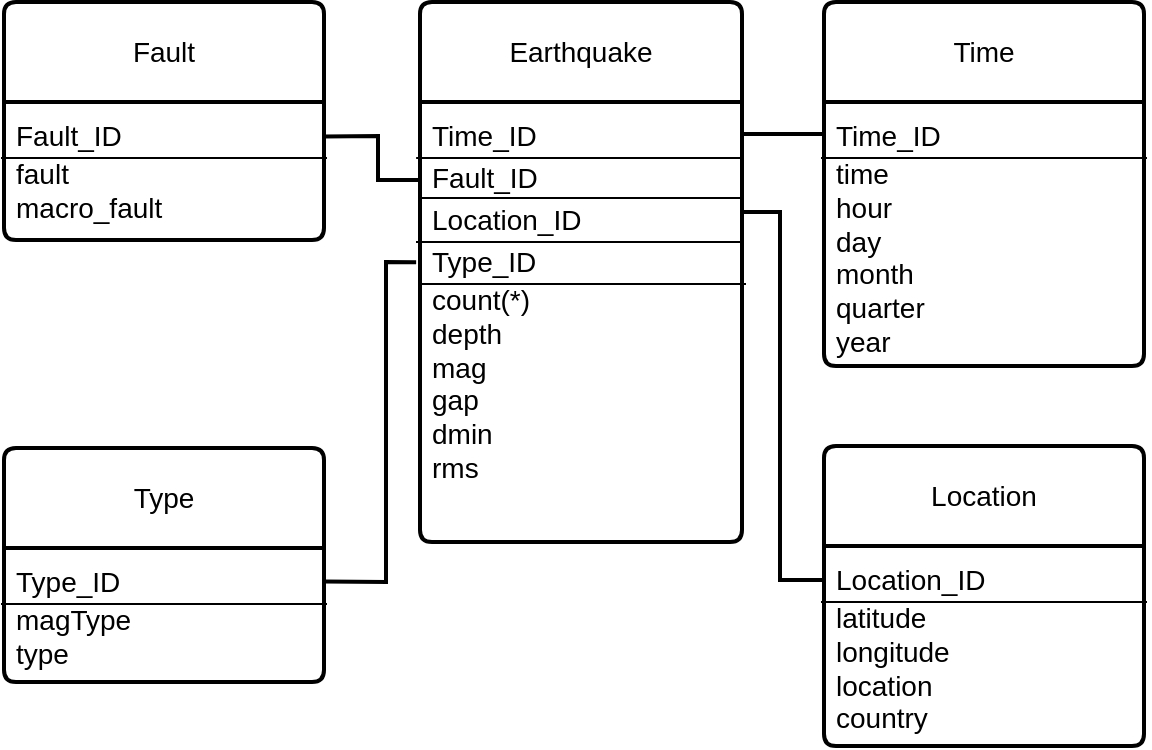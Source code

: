 <mxfile version="27.1.4">
  <diagram name="Page-1" id="s4cHXGmYh4Mo1IpH_dMh">
    <mxGraphModel dx="976" dy="642" grid="0" gridSize="10" guides="1" tooltips="1" connect="1" arrows="1" fold="1" page="1" pageScale="1" pageWidth="1169" pageHeight="827" math="0" shadow="0">
      <root>
        <mxCell id="0" />
        <mxCell id="1" parent="0" />
        <mxCell id="mNxE2_pQsadWm-eohip0-1" value="Earthquake" style="swimlane;childLayout=stackLayout;horizontal=1;startSize=50;horizontalStack=0;rounded=1;fontSize=14;fontStyle=0;strokeWidth=2;resizeParent=0;resizeLast=1;shadow=0;dashed=0;align=center;arcSize=4;whiteSpace=wrap;html=1;" vertex="1" parent="1">
          <mxGeometry x="424" y="165" width="161" height="270" as="geometry" />
        </mxCell>
        <mxCell id="mNxE2_pQsadWm-eohip0-30" value="" style="endArrow=none;html=1;rounded=0;entryX=1;entryY=0.127;entryDx=0;entryDy=0;entryPerimeter=0;exitX=-0.012;exitY=0.127;exitDx=0;exitDy=0;exitPerimeter=0;" edge="1" parent="mNxE2_pQsadWm-eohip0-1" source="mNxE2_pQsadWm-eohip0-2" target="mNxE2_pQsadWm-eohip0-2">
          <mxGeometry width="50" height="50" relative="1" as="geometry">
            <mxPoint x="-2" y="78" as="sourcePoint" />
            <mxPoint x="156" y="78" as="targetPoint" />
          </mxGeometry>
        </mxCell>
        <mxCell id="mNxE2_pQsadWm-eohip0-32" value="" style="endArrow=none;html=1;rounded=0;entryX=1;entryY=0.127;entryDx=0;entryDy=0;entryPerimeter=0;exitX=-0.012;exitY=0.127;exitDx=0;exitDy=0;exitPerimeter=0;" edge="1" parent="mNxE2_pQsadWm-eohip0-1">
          <mxGeometry width="50" height="50" relative="1" as="geometry">
            <mxPoint x="-1" y="98" as="sourcePoint" />
            <mxPoint x="162" y="98" as="targetPoint" />
          </mxGeometry>
        </mxCell>
        <mxCell id="mNxE2_pQsadWm-eohip0-33" value="" style="endArrow=none;html=1;rounded=0;entryX=1;entryY=0.127;entryDx=0;entryDy=0;entryPerimeter=0;exitX=-0.012;exitY=0.127;exitDx=0;exitDy=0;exitPerimeter=0;" edge="1" parent="mNxE2_pQsadWm-eohip0-1">
          <mxGeometry width="50" height="50" relative="1" as="geometry">
            <mxPoint x="-2" y="120" as="sourcePoint" />
            <mxPoint x="161" y="120" as="targetPoint" />
          </mxGeometry>
        </mxCell>
        <mxCell id="mNxE2_pQsadWm-eohip0-34" value="" style="endArrow=none;html=1;rounded=0;entryX=1;entryY=0.127;entryDx=0;entryDy=0;entryPerimeter=0;exitX=-0.012;exitY=0.127;exitDx=0;exitDy=0;exitPerimeter=0;" edge="1" parent="mNxE2_pQsadWm-eohip0-1">
          <mxGeometry width="50" height="50" relative="1" as="geometry">
            <mxPoint y="141" as="sourcePoint" />
            <mxPoint x="163" y="141" as="targetPoint" />
          </mxGeometry>
        </mxCell>
        <mxCell id="mNxE2_pQsadWm-eohip0-2" value="&lt;font style=&quot;font-size: 14px; line-height: 150%;&quot;&gt;Time_ID&lt;/font&gt;&lt;div&gt;&lt;span style=&quot;font-size: 14px; line-height: 150%;&quot;&gt;Fault_ID&lt;/span&gt;&lt;br&gt;&lt;/div&gt;&lt;div&gt;&lt;span style=&quot;font-size: 14px; line-height: 150%;&quot;&gt;Location_ID&lt;/span&gt;&lt;/div&gt;&lt;div&gt;&lt;span style=&quot;font-size: 14px; line-height: 150%;&quot;&gt;Type_ID&lt;/span&gt;&lt;/div&gt;&lt;div&gt;&lt;span style=&quot;font-size: 14px;&quot;&gt;count(*)&lt;/span&gt;&lt;/div&gt;&lt;div&gt;&lt;span style=&quot;font-size: 14px;&quot;&gt;depth&lt;/span&gt;&lt;/div&gt;&lt;div&gt;&lt;span style=&quot;font-size: 14px; line-height: 120%;&quot;&gt;mag&lt;/span&gt;&lt;/div&gt;&lt;div&gt;&lt;span style=&quot;font-size: 14px; line-height: 120%;&quot;&gt;gap&lt;/span&gt;&lt;/div&gt;&lt;div&gt;&lt;span style=&quot;font-size: 14px; line-height: 120%;&quot;&gt;dmin&lt;/span&gt;&lt;/div&gt;&lt;div&gt;&lt;span style=&quot;font-size: 14px; line-height: 120%;&quot;&gt;rms&lt;/span&gt;&lt;/div&gt;" style="align=left;strokeColor=none;fillColor=none;spacingLeft=4;spacingRight=4;fontSize=12;verticalAlign=top;resizable=0;rotatable=0;part=1;html=1;whiteSpace=wrap;" vertex="1" parent="mNxE2_pQsadWm-eohip0-1">
          <mxGeometry y="50" width="161" height="220" as="geometry" />
        </mxCell>
        <mxCell id="mNxE2_pQsadWm-eohip0-49" value="Time" style="swimlane;childLayout=stackLayout;horizontal=1;startSize=50;horizontalStack=0;rounded=1;fontSize=14;fontStyle=0;strokeWidth=2;resizeParent=0;resizeLast=1;shadow=0;dashed=0;align=center;arcSize=4;whiteSpace=wrap;html=1;" vertex="1" parent="1">
          <mxGeometry x="626" y="165" width="160" height="182" as="geometry" />
        </mxCell>
        <mxCell id="mNxE2_pQsadWm-eohip0-51" value="" style="endArrow=none;html=1;rounded=0;entryX=1;entryY=0.127;entryDx=0;entryDy=0;entryPerimeter=0;exitX=-0.012;exitY=0.127;exitDx=0;exitDy=0;exitPerimeter=0;" edge="1" parent="mNxE2_pQsadWm-eohip0-49">
          <mxGeometry width="50" height="50" relative="1" as="geometry">
            <mxPoint x="-1.5" y="78" as="sourcePoint" />
            <mxPoint x="161.5" y="78" as="targetPoint" />
          </mxGeometry>
        </mxCell>
        <mxCell id="mNxE2_pQsadWm-eohip0-50" value="&lt;div&gt;&lt;font style=&quot;font-size: 14px; line-height: 150%;&quot;&gt;Time_ID&lt;/font&gt;&lt;div&gt;&lt;font style=&quot;font-size: 14px; line-height: 120%;&quot;&gt;time&lt;/font&gt;&lt;/div&gt;&lt;div&gt;&lt;font style=&quot;font-size: 14px; line-height: 120%;&quot;&gt;hour&lt;/font&gt;&lt;/div&gt;&lt;div&gt;&lt;font style=&quot;font-size: 14px; line-height: 120%;&quot;&gt;day&lt;/font&gt;&lt;/div&gt;&lt;div&gt;&lt;font style=&quot;font-size: 14px; line-height: 120%;&quot;&gt;month&lt;/font&gt;&lt;/div&gt;&lt;div&gt;&lt;font style=&quot;font-size: 14px; line-height: 120%;&quot;&gt;quarter&lt;/font&gt;&lt;/div&gt;&lt;div&gt;&lt;font style=&quot;font-size: 14px; line-height: 120%;&quot;&gt;year&lt;/font&gt;&lt;/div&gt;&lt;/div&gt;" style="align=left;strokeColor=none;fillColor=none;spacingLeft=4;spacingRight=4;fontSize=12;verticalAlign=top;resizable=0;rotatable=0;part=1;html=1;whiteSpace=wrap;" vertex="1" parent="mNxE2_pQsadWm-eohip0-49">
          <mxGeometry y="50" width="160" height="132" as="geometry" />
        </mxCell>
        <mxCell id="mNxE2_pQsadWm-eohip0-55" value="Fault" style="swimlane;childLayout=stackLayout;horizontal=1;startSize=50;horizontalStack=0;rounded=1;fontSize=14;fontStyle=0;strokeWidth=2;resizeParent=0;resizeLast=1;shadow=0;dashed=0;align=center;arcSize=4;whiteSpace=wrap;html=1;" vertex="1" parent="1">
          <mxGeometry x="216" y="165" width="160" height="119" as="geometry" />
        </mxCell>
        <mxCell id="mNxE2_pQsadWm-eohip0-56" value="" style="endArrow=none;html=1;rounded=0;entryX=1;entryY=0.127;entryDx=0;entryDy=0;entryPerimeter=0;exitX=-0.012;exitY=0.127;exitDx=0;exitDy=0;exitPerimeter=0;" edge="1" parent="mNxE2_pQsadWm-eohip0-55">
          <mxGeometry width="50" height="50" relative="1" as="geometry">
            <mxPoint x="-1.5" y="78" as="sourcePoint" />
            <mxPoint x="161.5" y="78" as="targetPoint" />
          </mxGeometry>
        </mxCell>
        <mxCell id="mNxE2_pQsadWm-eohip0-57" value="&lt;div&gt;&lt;font style=&quot;font-size: 14px; line-height: 150%;&quot;&gt;Fault_ID&lt;/font&gt;&lt;div&gt;&lt;span style=&quot;font-size: 14px;&quot;&gt;fault&lt;/span&gt;&lt;/div&gt;&lt;/div&gt;&lt;div&gt;&lt;span style=&quot;font-size: 14px;&quot;&gt;macro_fault&lt;/span&gt;&lt;/div&gt;" style="align=left;strokeColor=none;fillColor=none;spacingLeft=4;spacingRight=4;fontSize=12;verticalAlign=top;resizable=0;rotatable=0;part=1;html=1;whiteSpace=wrap;" vertex="1" parent="mNxE2_pQsadWm-eohip0-55">
          <mxGeometry y="50" width="160" height="69" as="geometry" />
        </mxCell>
        <mxCell id="mNxE2_pQsadWm-eohip0-58" value="Type" style="swimlane;childLayout=stackLayout;horizontal=1;startSize=50;horizontalStack=0;rounded=1;fontSize=14;fontStyle=0;strokeWidth=2;resizeParent=0;resizeLast=1;shadow=0;dashed=0;align=center;arcSize=4;whiteSpace=wrap;html=1;" vertex="1" parent="1">
          <mxGeometry x="216" y="388" width="160" height="117" as="geometry" />
        </mxCell>
        <mxCell id="mNxE2_pQsadWm-eohip0-59" value="" style="endArrow=none;html=1;rounded=0;entryX=1;entryY=0.127;entryDx=0;entryDy=0;entryPerimeter=0;exitX=-0.012;exitY=0.127;exitDx=0;exitDy=0;exitPerimeter=0;" edge="1" parent="mNxE2_pQsadWm-eohip0-58">
          <mxGeometry width="50" height="50" relative="1" as="geometry">
            <mxPoint x="-1.5" y="78" as="sourcePoint" />
            <mxPoint x="161.5" y="78" as="targetPoint" />
          </mxGeometry>
        </mxCell>
        <mxCell id="mNxE2_pQsadWm-eohip0-60" value="&lt;div&gt;&lt;font style=&quot;font-size: 14px; line-height: 150%;&quot;&gt;Type_ID&lt;/font&gt;&lt;div&gt;&lt;span style=&quot;font-size: 14px;&quot;&gt;magType&lt;/span&gt;&lt;/div&gt;&lt;/div&gt;&lt;div&gt;&lt;span style=&quot;font-size: 14px;&quot;&gt;type&lt;/span&gt;&lt;/div&gt;" style="align=left;strokeColor=none;fillColor=none;spacingLeft=4;spacingRight=4;fontSize=12;verticalAlign=top;resizable=0;rotatable=0;part=1;html=1;whiteSpace=wrap;" vertex="1" parent="mNxE2_pQsadWm-eohip0-58">
          <mxGeometry y="50" width="160" height="67" as="geometry" />
        </mxCell>
        <mxCell id="mNxE2_pQsadWm-eohip0-61" value="Location" style="swimlane;childLayout=stackLayout;horizontal=1;startSize=50;horizontalStack=0;rounded=1;fontSize=14;fontStyle=0;strokeWidth=2;resizeParent=0;resizeLast=1;shadow=0;dashed=0;align=center;arcSize=4;whiteSpace=wrap;html=1;" vertex="1" parent="1">
          <mxGeometry x="626" y="387" width="160" height="150" as="geometry" />
        </mxCell>
        <mxCell id="mNxE2_pQsadWm-eohip0-62" value="" style="endArrow=none;html=1;rounded=0;entryX=1;entryY=0.127;entryDx=0;entryDy=0;entryPerimeter=0;exitX=-0.012;exitY=0.127;exitDx=0;exitDy=0;exitPerimeter=0;" edge="1" parent="mNxE2_pQsadWm-eohip0-61">
          <mxGeometry width="50" height="50" relative="1" as="geometry">
            <mxPoint x="-1.5" y="78" as="sourcePoint" />
            <mxPoint x="161.5" y="78" as="targetPoint" />
          </mxGeometry>
        </mxCell>
        <mxCell id="mNxE2_pQsadWm-eohip0-63" value="&lt;div&gt;&lt;font style=&quot;font-size: 14px; line-height: 150%;&quot;&gt;Location_ID&lt;/font&gt;&lt;div&gt;&lt;span style=&quot;font-size: 14px;&quot;&gt;latitude&lt;/span&gt;&lt;/div&gt;&lt;div&gt;&lt;span style=&quot;font-size: 14px;&quot;&gt;longitude&lt;/span&gt;&lt;/div&gt;&lt;div&gt;&lt;span style=&quot;font-size: 14px;&quot;&gt;location&lt;/span&gt;&lt;br&gt;&lt;/div&gt;&lt;/div&gt;&lt;div&gt;&lt;span style=&quot;font-size: 14px;&quot;&gt;country&lt;/span&gt;&lt;/div&gt;" style="align=left;strokeColor=none;fillColor=none;spacingLeft=4;spacingRight=4;fontSize=12;verticalAlign=top;resizable=0;rotatable=0;part=1;html=1;whiteSpace=wrap;" vertex="1" parent="mNxE2_pQsadWm-eohip0-61">
          <mxGeometry y="50" width="160" height="100" as="geometry" />
        </mxCell>
        <mxCell id="mNxE2_pQsadWm-eohip0-67" value="" style="endArrow=none;html=1;rounded=0;entryX=0.006;entryY=0.121;entryDx=0;entryDy=0;entryPerimeter=0;exitX=0.994;exitY=0.073;exitDx=0;exitDy=0;exitPerimeter=0;strokeWidth=2;" edge="1" parent="1" source="mNxE2_pQsadWm-eohip0-2" target="mNxE2_pQsadWm-eohip0-50">
          <mxGeometry width="50" height="50" relative="1" as="geometry">
            <mxPoint x="437" y="424" as="sourcePoint" />
            <mxPoint x="487" y="374" as="targetPoint" />
          </mxGeometry>
        </mxCell>
        <mxCell id="mNxE2_pQsadWm-eohip0-72" value="" style="endArrow=none;html=1;rounded=0;entryX=1;entryY=0.25;entryDx=0;entryDy=0;exitX=0;exitY=0.177;exitDx=0;exitDy=0;exitPerimeter=0;strokeWidth=2;" edge="1" parent="1" source="mNxE2_pQsadWm-eohip0-2" target="mNxE2_pQsadWm-eohip0-57">
          <mxGeometry width="50" height="50" relative="1" as="geometry">
            <mxPoint x="437" y="424" as="sourcePoint" />
            <mxPoint x="487" y="374" as="targetPoint" />
            <Array as="points">
              <mxPoint x="403" y="254" />
              <mxPoint x="403" y="232" />
            </Array>
          </mxGeometry>
        </mxCell>
        <mxCell id="mNxE2_pQsadWm-eohip0-73" value="" style="endArrow=none;html=1;rounded=0;exitX=1;exitY=0.25;exitDx=0;exitDy=0;strokeWidth=2;" edge="1" parent="1" source="mNxE2_pQsadWm-eohip0-2">
          <mxGeometry width="50" height="50" relative="1" as="geometry">
            <mxPoint x="437" y="424" as="sourcePoint" />
            <mxPoint x="625" y="454" as="targetPoint" />
            <Array as="points">
              <mxPoint x="604" y="270" />
              <mxPoint x="604" y="454" />
            </Array>
          </mxGeometry>
        </mxCell>
        <mxCell id="mNxE2_pQsadWm-eohip0-74" value="" style="endArrow=none;html=1;rounded=0;entryX=-0.012;entryY=0.364;entryDx=0;entryDy=0;entryPerimeter=0;exitX=1;exitY=0.25;exitDx=0;exitDy=0;strokeWidth=2;" edge="1" parent="1" source="mNxE2_pQsadWm-eohip0-60" target="mNxE2_pQsadWm-eohip0-2">
          <mxGeometry width="50" height="50" relative="1" as="geometry">
            <mxPoint x="437" y="424" as="sourcePoint" />
            <mxPoint x="487" y="374" as="targetPoint" />
            <Array as="points">
              <mxPoint x="407" y="455" />
              <mxPoint x="407" y="295" />
            </Array>
          </mxGeometry>
        </mxCell>
      </root>
    </mxGraphModel>
  </diagram>
</mxfile>
